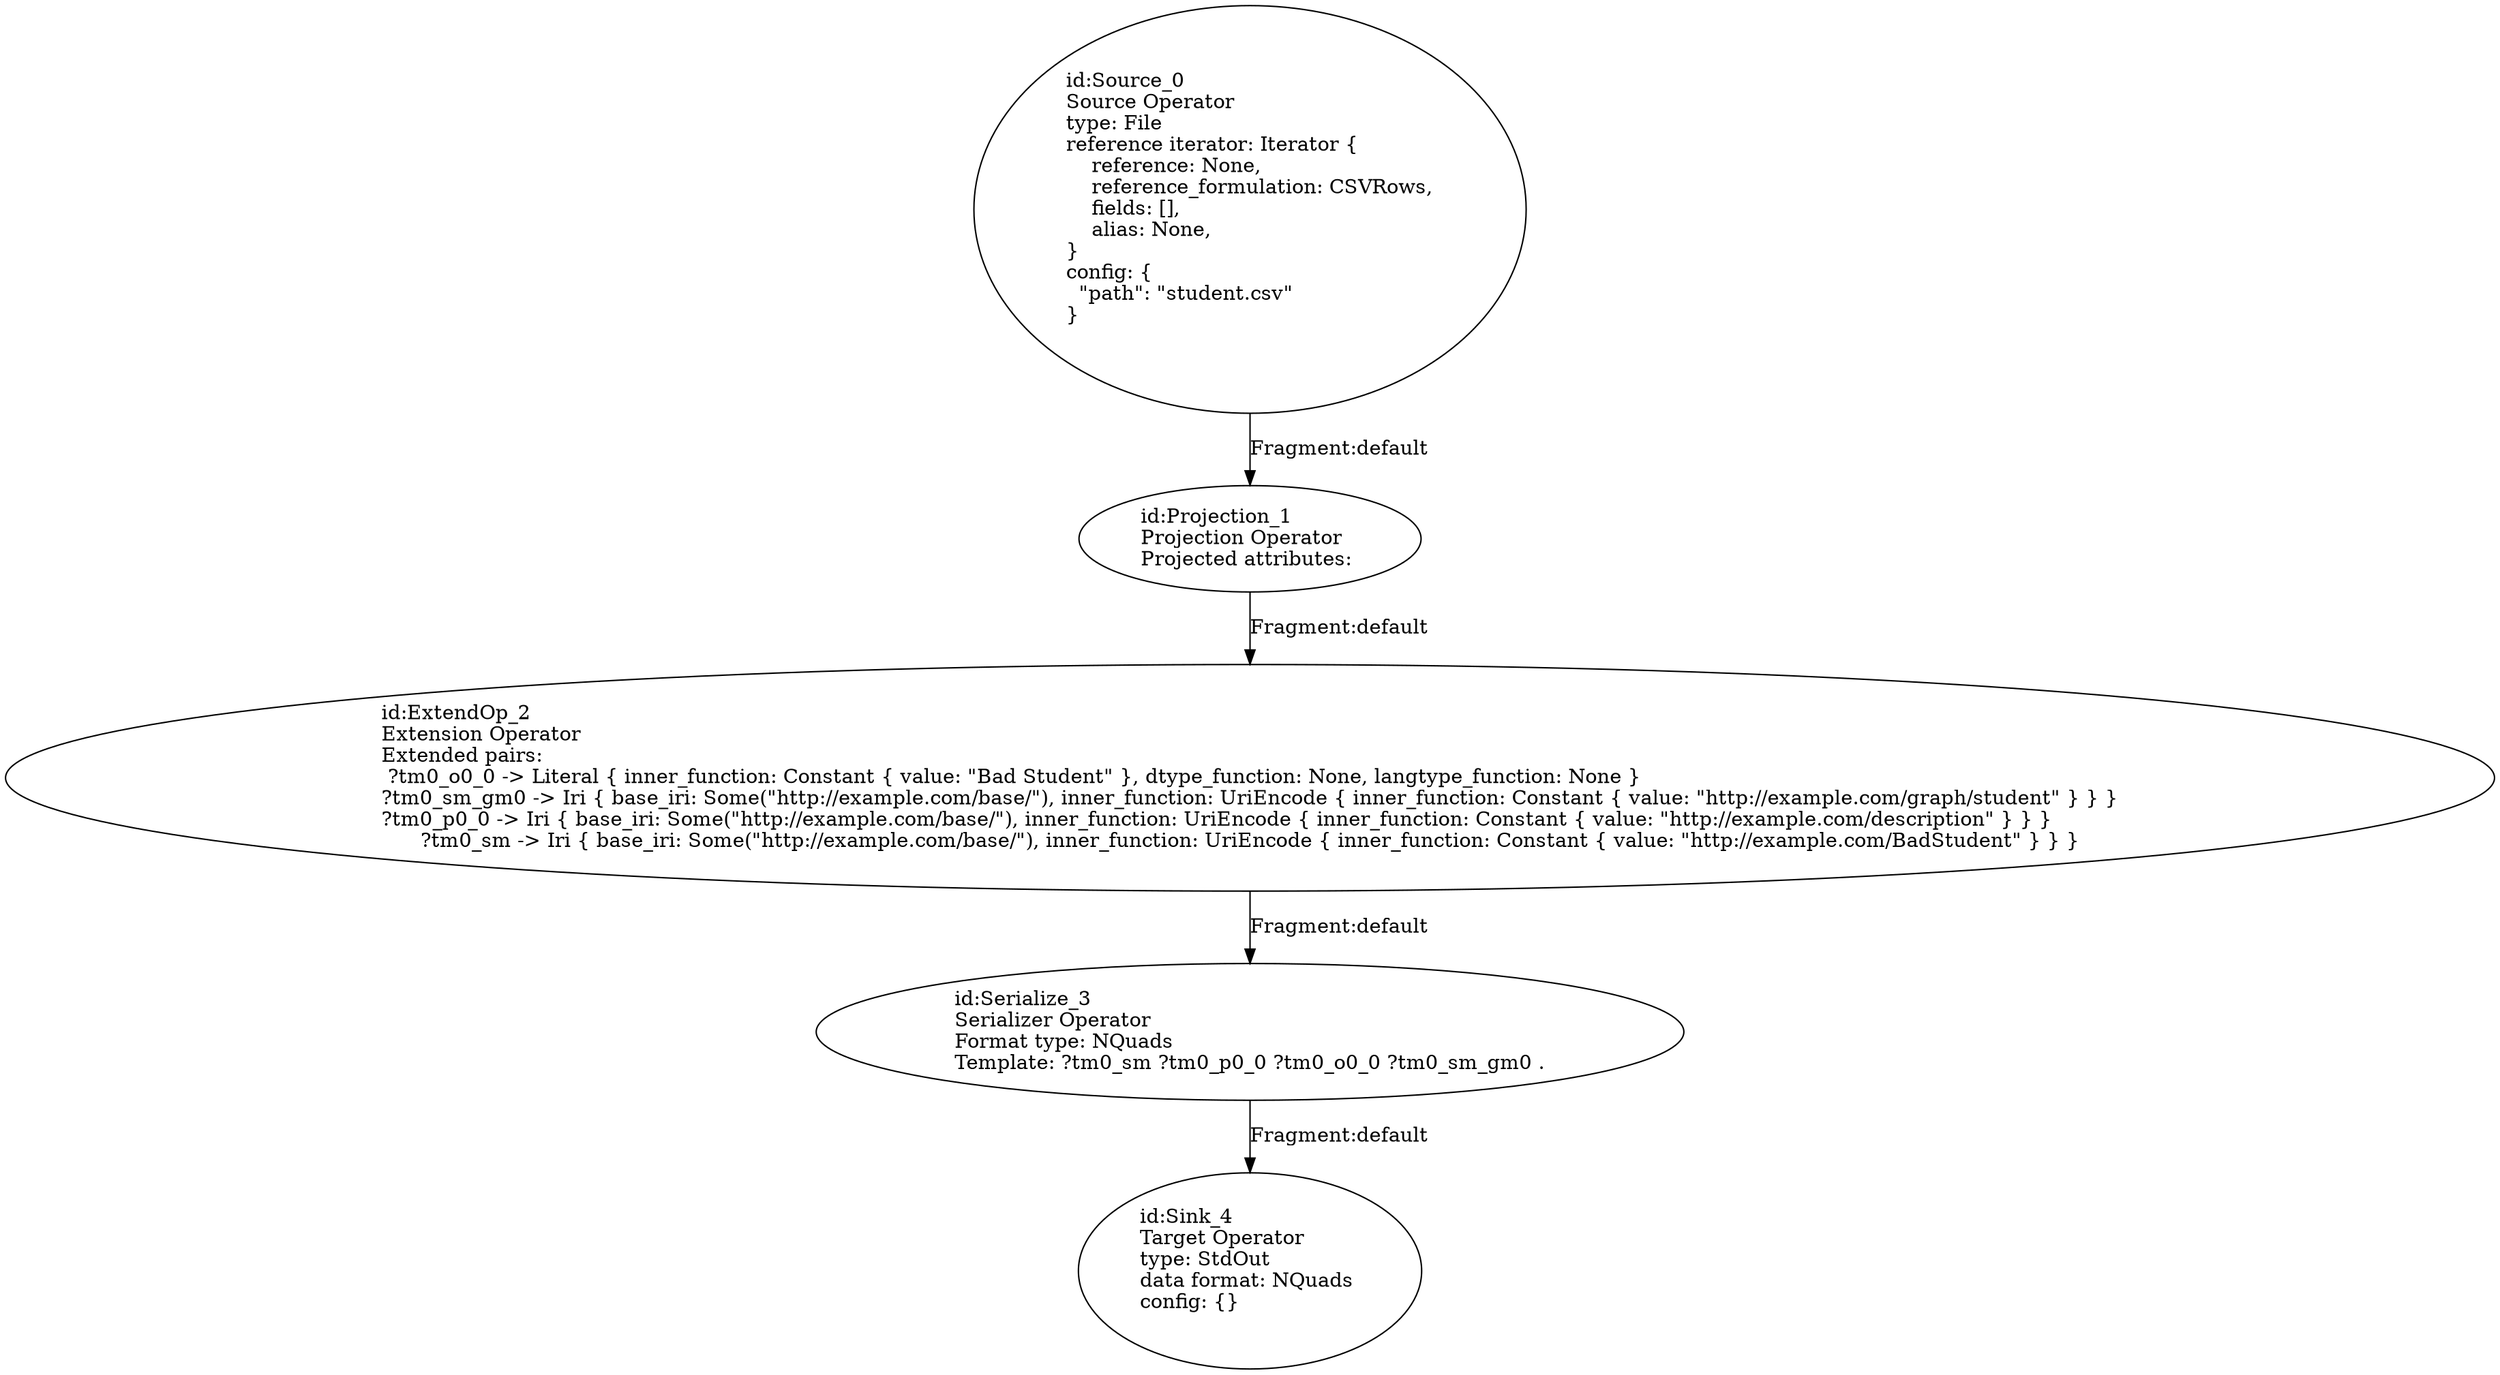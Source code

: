 digraph {
    0 [ label = "id:Source_0 \lSource Operator\ltype: File \lreference iterator: Iterator {\l    reference: None,\l    reference_formulation: CSVRows,\l    fields: [],\l    alias: None,\l} \lconfig: {\l  \"path\": \"student.csv\"\l}\l             " ]
    1 [ label = "id:Projection_1 \lProjection Operator\lProjected attributes: " ]
    2 [ label = "id:ExtendOp_2 \lExtension Operator\lExtended pairs: \l ?tm0_o0_0 -> Literal { inner_function: Constant { value: \"Bad Student\" }, dtype_function: None, langtype_function: None }\l?tm0_sm_gm0 -> Iri { base_iri: Some(\"http://example.com/base/\"), inner_function: UriEncode { inner_function: Constant { value: \"http://example.com/graph/student\" } } }\l?tm0_p0_0 -> Iri { base_iri: Some(\"http://example.com/base/\"), inner_function: UriEncode { inner_function: Constant { value: \"http://example.com/description\" } } }\l?tm0_sm -> Iri { base_iri: Some(\"http://example.com/base/\"), inner_function: UriEncode { inner_function: Constant { value: \"http://example.com/BadStudent\" } } }" ]
    3 [ label = "id:Serialize_3 \lSerializer Operator\lFormat type: NQuads\lTemplate: ?tm0_sm ?tm0_p0_0 ?tm0_o0_0 ?tm0_sm_gm0 ." ]
    4 [ label = "id:Sink_4 \lTarget Operator\ltype: StdOut \ldata format: NQuads \lconfig: {}\l             " ]
    0 -> 1 [ label = "Fragment:default" ]
    1 -> 2 [ label = "Fragment:default" ]
    2 -> 3 [ label = "Fragment:default" ]
    3 -> 4 [ label = "Fragment:default" ]
}
